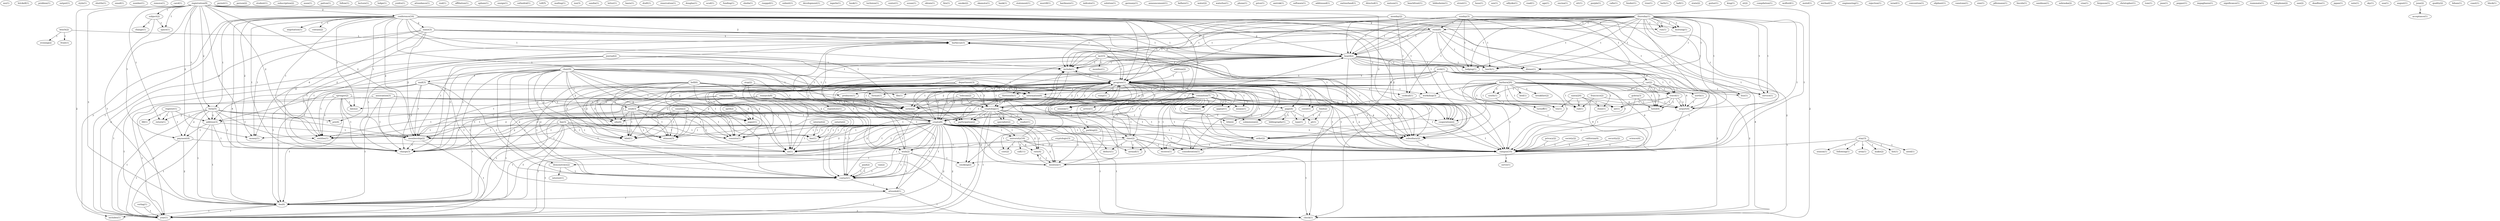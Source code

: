 digraph G {
  wu [ label="wu(1)" ];
  brickell [ label="brickell(1)" ];
  problem [ label="problem(1)" ];
  output [ label="output(1)" ];
  style [ label="style(1)" ];
  shuttle [ label="shuttle(1)" ];
  email [ label="email(1)" ];
  number [ label="number(1)" ];
  remove [ label="remove(1)" ];
  carol [ label="carol(1)" ];
  beach [ label="beach(2)" ];
  evening [ label="evening(2)" ];
  barbecue [ label="barbecue(3)" ];
  front [ label="front(1)" ];
  permit [ label="permit(1)" ];
  person [ label="person(2)" ];
  telecom [ label="telecom(2)" ];
  cryptology [ label="cryptology(5)" ];
  cryptology [ label="cryptology(1)" ];
  series [ label="series(2)" ];
  campus [ label="campus(10)" ];
  student [ label="student(1)" ];
  canada [ label="canada(2)" ];
  edu [ label="edu(4)" ];
  bibd [ label="bibd(1)" ];
  stinson [ label="stinson(3)" ];
  consists [ label="consists(1)" ];
  ne [ label="ne(1)" ];
  bnr [ label="bnr(1)" ];
  subscription [ label="subscription(2)" ];
  noon [ label="noon(1)" ];
  patton [ label="patton(1)" ];
  follow [ label="follow(1)" ];
  lecture [ label="lecture(1)" ];
  lodge [ label="lodge(1)" ];
  ysidro [ label="ysidro(1)" ];
  chair [ label="chair(9)" ];
  send [ label="send(3)" ];
  mail [ label="mail(3)" ];
  format [ label="format(1)" ];
  information [ label="information(6)" ];
  wish [ label="wish(2)" ];
  address [ label="address(3)" ];
  contact [ label="contact(2)" ];
  file [ label="file(1)" ];
  attended [ label="attended(1)" ];
  demonstrate [ label="demonstrate(2)" ];
  produces [ label="produces(1)" ];
  contact [ label="contact(1)" ];
  paper [ label="paper(1)" ];
  ucsb [ label="ucsb(1)" ];
  car [ label="car(2)" ];
  program [ label="program(14)" ];
  travel [ label="travel(1)" ];
  travel [ label="travel(1)" ];
  mention [ label="mention(1)" ];
  hotel [ label="hotel(4)" ];
  program [ label="program(1)" ];
  mention [ label="mention(1)" ];
  attendance [ label="attendance(1)" ];
  real [ label="real(1)" ];
  registration [ label="registration(9)" ];
  conference [ label="conference(16)" ];
  subject [ label="subject(2)" ];
  form [ label="form(5)" ];
  space [ label="space(1)" ];
  money [ label="money(1)" ];
  order [ label="order(2)" ];
  entitles [ label="entitles(1)" ];
  membership [ label="membership(2)" ];
  parking [ label="parking(2)" ];
  charge [ label="charge(3)" ];
  payment [ label="payment(4)" ];
  fee [ label="fee(6)" ];
  year [ label="year(1)" ];
  check [ label="check(1)" ];
  return [ label="return(1)" ];
  affiliation [ label="affiliation(1)" ];
  upham [ label="upham(1)" ];
  negotiation [ label="negotiation(1)" ];
  cooperation [ label="cooperation(2)" ];
  pre [ label="pre(4)" ];
  name [ label="name(3)" ];
  contain [ label="contain(2)" ];
  workshop [ label="workshop(3)" ];
  room [ label="room(6)" ];
  board [ label="board(2)" ];
  date [ label="date(2)" ];
  smoking [ label="smoking(2)" ];
  subsidiary [ label="subsidiary(2)" ];
  board [ label="board(2)" ];
  includes [ label="includes(1)" ];
  include [ label="include(1)" ];
  participation [ label="participation(2)" ];
  north [ label="north(1)" ];
  south [ label="south(1)" ];
  rail [ label="rail(1)" ];
  change [ label="change(1)" ];
  department [ label="department(3)" ];
  thirteenth [ label="thirteenth(1)" ];
  ensign [ label="ensign(1)" ];
  airport [ label="airport(4)" ];
  cathedral [ label="cathedral(1)" ];
  toll [ label="toll(5)" ];
  rump [ label="rump(1)" ];
  committee [ label="committee(7)" ];
  page [ label="page(4)" ];
  submission [ label="submission(2)" ];
  arrive [ label="arrive(1)" ];
  title [ label="title(2)" ];
  crypto [ label="crypto(1)" ];
  time [ label="time(2)" ];
  receive [ label="receive(1)" ];
  cocktail [ label="cocktail(1)" ];
  consideration [ label="consideration(1)" ];
  appear [ label="appear(1)" ];
  crypto [ label="crypto(8)" ];
  means [ label="means(1)" ];
  invitation [ label="invitation(1)" ];
  session [ label="session(1)" ];
  airmail [ label="airmail(1)" ];
  cover [ label="cover(1)" ];
  mailing [ label="mailing(1)" ];
  stop [ label="stop(2)" ];
  inn [ label="inn(3)" ];
  sandia [ label="sandia(1)" ];
  stay [ label="stay(3)" ];
  season [ label="season(1)" ];
  following [ label="following(1)" ];
  area [ label="area(1)" ];
  make [ label="make(2)" ];
  list [ label="list(1)" ];
  need [ label="need(1)" ];
  reader [ label="reader(1)" ];
  specialist [ label="specialist(2)" ];
  letter [ label="letter(1)" ];
  basis [ label="basis(1)" ];
  draft [ label="draft(1)" ];
  reservation [ label="reservation(1)" ];
  douglas [ label="douglas(1)" ];
  bell [ label="bell(6)" ];
  thursday [ label="thursday(1)" ];
  run [ label="run(1)" ];
  bus [ label="bus(1)" ];
  lodging [ label="lodging(1)" ];
  service [ label="service(1)" ];
  dinner [ label="dinner(1)" ];
  lunch [ label="lunch(1)" ];
  morning [ label="morning(1)" ];
  iacr [ label="iacr(3)" ];
  member [ label="member(1)" ];
  ucsd [ label="ucsd(1)" ];
  funding [ label="funding(1)" ];
  sheila [ label="sheila(1)" ];
  rueppel [ label="rueppel(1)" ];
  submit [ label="submit(1)" ];
  development [ label="development(1)" ];
  ingerle [ label="ingerle(1)" ];
  book [ label="book(1)" ];
  barbara [ label="barbara(20)" ];
  turnoff [ label="turnoff(1)" ];
  bed [ label="bed(1)" ];
  breakfast [ label="breakfast(2)" ];
  air [ label="air(1)" ];
  close [ label="close(1)" ];
  try [ label="try(1)" ];
  register [ label="register(1)" ];
  fill [ label="fill(1)" ];
  technion [ label="technion(1)" ];
  center [ label="center(1)" ];
  ocean [ label="ocean(1)" ];
  obtain [ label="obtain(1)" ];
  fire [ label="fire(1)" ];
  smoke [ label="smoke(2)" ];
  sunday [ label="sunday(3)" ];
  okamoto [ label="okamoto(1)" ];
  bank [ label="bank(1)" ];
  statement [ label="statement(1)" ];
  murrill [ label="murrill(1)" ];
  hardware [ label="hardware(1)" ];
  indicate [ label="indicate(1)" ];
  bibliography [ label="bibliography(1)" ];
  type [ label="type(1)" ];
  pt [ label="pt(1)" ];
  solution [ label="solution(1)" ];
  germany [ label="germany(1)" ];
  announcement [ label="announcement(1)" ];
  lodge [ label="lodge(1)" ];
  bellare [ label="bellare(1)" ];
  water [ label="water(2)" ];
  waterloo [ label="waterloo(1)" ];
  springer [ label="springer(2)" ];
  phone [ label="phone(1)" ];
  thursday [ label="thursday(1)" ];
  monday [ label="monday(2)" ];
  deduct [ label="deduct(1)" ];
  university [ label="university(16)" ];
  rate [ label="rate(4)" ];
  limit [ label="limit(2)" ];
  price [ label="price(1)" ];
  amtrak [ label="amtrak(1)" ];
  software [ label="software(1)" ];
  computer [ label="computer(6)" ];
  fax [ label="fax(3)" ];
  addressed [ label="addressed(1)" ];
  switzerland [ label="switzerland(1)" ];
  paul [ label="paul(2)" ];
  directed [ label="directed(1)" ];
  watson [ label="watson(1)" ];
  beachfront [ label="beachfront(1)" ];
  journal [ label="journal(2)" ];
  hildesheim [ label="hildesheim(1)" ];
  street [ label="street(1)" ];
  hoss [ label="hoss(1)" ];
  research [ label="research(8)" ];
  expository [ label="expository(1)" ];
  sex [ label="sex(1)" ];
  odlyzko [ label="odlyzko(1)" ];
  road [ label="road(1)" ];
  association [ label="association(3)" ];
  cost [ label="cost(2)" ];
  age [ label="age(1)" ];
  encina [ label="encina(1)" ];
  ntt [ label="ntt(1)" ];
  purple [ label="purple(1)" ];
  calle [ label="calle(1)" ];
  fender [ label="fender(1)" ];
  privacy [ label="privacy(2)" ];
  society [ label="society(2)" ];
  tree [ label="tree(1)" ];
  bath [ label="bath(1)" ];
  hall [ label="hall(1)" ];
  van [ label="van(2)" ];
  state [ label="state(2)" ];
  guitar [ label="guitar(1)" ];
  king [ label="king(1)" ];
  st [ label="st(2)" ];
  ontario [ label="ontario(2)" ];
  compilation [ label="compilation(1)" ];
  wolford [ label="wolford(1)" ];
  addition [ label="addition(2)" ];
  motel [ label="motel(1)" ];
  michael [ label="michael(1)" ];
  francisco [ label="francisco(2)" ];
  engineering [ label="engineering(1)" ];
  california [ label="california(4)" ];
  rejection [ label="rejection(1)" ];
  israel [ label="israel(1)" ];
  goleta [ label="goleta(3)" ];
  convention [ label="convention(1)" ];
  oliphant [ label="oliphant(1)" ];
  vanstone [ label="vanstone(1)" ];
  size [ label="size(1)" ];
  call [ label="call(11)" ];
  ucsb [ label="ucsb(1)" ];
  verlag [ label="verlag(1)" ];
  internet [ label="internet(2)" ];
  interest [ label="interest(1)" ];
  santa [ label="santa(20)" ];
  pfitzmann [ label="pfitzmann(1)" ];
  lincoln [ label="lincoln(1)" ];
  sandman [ label="sandman(1)" ];
  nebraska [ label="nebraska(2)" ];
  security [ label="security(2)" ];
  vina [ label="vina(1)" ];
  ferguson [ label="ferguson(1)" ];
  science [ label="science(4)" ];
  christopher [ label="christopher(1)" ];
  tom [ label="tom(1)" ];
  jean [ label="jean(1)" ];
  april [ label="april(2)" ];
  pepper [ label="pepper(1)" ];
  impagliazzo [ label="impagliazzo(1)" ];
  cryptologic [ label="cryptologic(3)" ];
  significance [ label="significance(1)" ];
  roommate [ label="roommate(1)" ];
  telephone [ label="telephone(2)" ];
  serve [ label="serve(1)" ];
  san [ label="san(2)" ];
  deadline [ label="deadline(1)" ];
  japan [ label="japan(1)" ];
  note [ label="note(1)" ];
  sky [ label="sky(1)" ];
  usa [ label="usa(1)" ];
  august [ label="august(1)" ];
  june [ label="june(2)" ];
  acceptance [ label="acceptance(1)" ];
  quality [ label="quality(2)" ];
  biham [ label="biham(1)" ];
  coast [ label="coast(1)" ];
  block [ label="block(1)" ];
  beach -> evening [ label="1" ];
  beach -> barbecue [ label="1" ];
  beach -> front [ label="1" ];
  telecom -> cryptology [ label="1" ];
  telecom -> cryptology [ label="1" ];
  telecom -> series [ label="1" ];
  telecom -> campus [ label="1" ];
  canada -> edu [ label="1" ];
  canada -> bibd [ label="1" ];
  canada -> stinson [ label="1" ];
  canada -> consists [ label="1" ];
  canada -> ne [ label="1" ];
  canada -> bnr [ label="1" ];
  chair -> send [ label="1" ];
  chair -> mail [ label="1" ];
  chair -> format [ label="1" ];
  chair -> edu [ label="2" ];
  chair -> information [ label="1" ];
  chair -> wish [ label="1" ];
  chair -> address [ label="1" ];
  chair -> bibd [ label="2" ];
  chair -> contact [ label="2" ];
  chair -> file [ label="1" ];
  chair -> attended [ label="1" ];
  chair -> stinson [ label="2" ];
  chair -> consists [ label="2" ];
  chair -> demonstrate [ label="1" ];
  chair -> produces [ label="1" ];
  chair -> ne [ label="2" ];
  chair -> contact [ label="2" ];
  chair -> paper [ label="1" ];
  ucsb -> car [ label="1" ];
  ucsb -> program [ label="1" ];
  ucsb -> travel [ label="1" ];
  ucsb -> travel [ label="1" ];
  ucsb -> mention [ label="1" ];
  ucsb -> hotel [ label="1" ];
  ucsb -> campus [ label="1" ];
  ucsb -> program [ label="1" ];
  ucsb -> mention [ label="1" ];
  registration -> conference [ label="2" ];
  registration -> subject [ label="1" ];
  registration -> form [ label="2" ];
  registration -> space [ label="1" ];
  registration -> money [ label="2" ];
  registration -> order [ label="2" ];
  registration -> entitles [ label="2" ];
  registration -> address [ label="1" ];
  registration -> membership [ label="2" ];
  registration -> parking [ label="1" ];
  registration -> charge [ label="2" ];
  registration -> payment [ label="1" ];
  registration -> fee [ label="3" ];
  registration -> year [ label="2" ];
  registration -> check [ label="2" ];
  registration -> return [ label="1" ];
  conference -> form [ label="1" ];
  conference -> program [ label="1" ];
  conference -> negotiation [ label="1" ];
  conference -> cooperation [ label="1" ];
  conference -> pre [ label="1" ];
  conference -> name [ label="2" ];
  conference -> contain [ label="1" ];
  conference -> workshop [ label="1" ];
  conference -> room [ label="2" ];
  conference -> money [ label="2" ];
  conference -> board [ label="2" ];
  conference -> order [ label="2" ];
  conference -> entitles [ label="1" ];
  conference -> date [ label="3" ];
  conference -> barbecue [ label="2" ];
  conference -> smoking [ label="2" ];
  conference -> subsidiary [ label="1" ];
  conference -> membership [ label="2" ];
  conference -> series [ label="1" ];
  conference -> board [ label="2" ];
  conference -> charge [ label="1" ];
  conference -> fee [ label="4" ];
  conference -> includes [ label="3" ];
  conference -> include [ label="1" ];
  conference -> campus [ label="2" ];
  conference -> year [ label="1" ];
  conference -> program [ label="1" ];
  conference -> check [ label="2" ];
  conference -> participation [ label="1" ];
  car -> north [ label="1" ];
  car -> south [ label="1" ];
  car -> travel [ label="1" ];
  car -> travel [ label="1" ];
  car -> hotel [ label="1" ];
  car -> rail [ label="1" ];
  car -> campus [ label="1" ];
  subject -> space [ label="1" ];
  subject -> fee [ label="1" ];
  subject -> change [ label="1" ];
  department -> cryptology [ label="1" ];
  department -> thirteenth [ label="1" ];
  department -> edu [ label="1" ];
  department -> cooperation [ label="2" ];
  department -> cryptology [ label="1" ];
  department -> bibd [ label="1" ];
  department -> subsidiary [ label="2" ];
  department -> series [ label="1" ];
  department -> stinson [ label="1" ];
  department -> consists [ label="1" ];
  department -> ne [ label="1" ];
  department -> campus [ label="1" ];
  form -> pre [ label="1" ];
  form -> entitles [ label="1" ];
  form -> address [ label="2" ];
  form -> membership [ label="1" ];
  form -> parking [ label="1" ];
  form -> charge [ label="1" ];
  form -> payment [ label="2" ];
  form -> fee [ label="1" ];
  form -> year [ label="1" ];
  form -> return [ label="2" ];
  north -> airport [ label="1" ];
  program -> cryptology [ label="2" ];
  program -> send [ label="2" ];
  program -> thirteenth [ label="1" ];
  program -> format [ label="1" ];
  program -> edu [ label="2" ];
  program -> rump [ label="2" ];
  program -> cooperation [ label="1" ];
  program -> committee [ label="2" ];
  program -> page [ label="1" ];
  program -> submission [ label="1" ];
  program -> arrive [ label="1" ];
  program -> cryptology [ label="2" ];
  program -> workshop [ label="1" ];
  program -> title [ label="1" ];
  program -> crypto [ label="1" ];
  program -> order [ label="1" ];
  program -> time [ label="1" ];
  program -> receive [ label="1" ];
  program -> address [ label="1" ];
  program -> cocktail [ label="1" ];
  program -> bibd [ label="2" ];
  program -> subsidiary [ label="1" ];
  program -> membership [ label="1" ];
  program -> file [ label="1" ];
  program -> consideration [ label="1" ];
  program -> series [ label="1" ];
  program -> stinson [ label="2" ];
  program -> appear [ label="1" ];
  program -> crypto [ label="1" ];
  program -> means [ label="1" ];
  program -> invitation [ label="1" ];
  program -> session [ label="2" ];
  program -> airmail [ label="1" ];
  program -> consists [ label="2" ];
  program -> cover [ label="1" ];
  program -> produces [ label="1" ];
  program -> ne [ label="2" ];
  program -> include [ label="1" ];
  program -> paper [ label="1" ];
  stop -> information [ label="1" ];
  stop -> contact [ label="1" ];
  stop -> contact [ label="1" ];
  stay -> season [ label="1" ];
  stay -> following [ label="1" ];
  stay -> area [ label="1" ];
  stay -> make [ label="1" ];
  stay -> campus [ label="1" ];
  stay -> list [ label="1" ];
  stay -> need [ label="1" ];
  cryptology -> cooperation [ label="1" ];
  cryptology -> entitles [ label="1" ];
  cryptology -> subsidiary [ label="1" ];
  cryptology -> membership [ label="2" ];
  cryptology -> charge [ label="1" ];
  cryptology -> fee [ label="1" ];
  cryptology -> reader [ label="1" ];
  cryptology -> include [ label="1" ];
  cryptology -> year [ label="1" ];
  cryptology -> program [ label="1" ];
  cryptology -> participation [ label="1" ];
  cryptology -> specialist [ label="1" ];
  send -> edu [ label="1" ];
  send -> address [ label="1" ];
  send -> bibd [ label="1" ];
  send -> stinson [ label="1" ];
  send -> consists [ label="1" ];
  send -> ne [ label="1" ];
  send -> paper [ label="1" ];
  mail -> information [ label="1" ];
  mail -> entitles [ label="1" ];
  mail -> membership [ label="1" ];
  mail -> contact [ label="1" ];
  mail -> charge [ label="1" ];
  mail -> fee [ label="1" ];
  mail -> contact [ label="1" ];
  mail -> year [ label="1" ];
  thirteenth -> cryptology [ label="1" ];
  thirteenth -> series [ label="1" ];
  thirteenth -> campus [ label="1" ];
  bell -> edu [ label="2" ];
  bell -> cooperation [ label="2" ];
  bell -> cryptology [ label="1" ];
  bell -> information [ label="1" ];
  bell -> bibd [ label="2" ];
  bell -> subsidiary [ label="2" ];
  bell -> contact [ label="1" ];
  bell -> series [ label="1" ];
  bell -> stinson [ label="2" ];
  bell -> consists [ label="2" ];
  bell -> ne [ label="2" ];
  bell -> contact [ label="1" ];
  bell -> campus [ label="1" ];
  thursday -> room [ label="1" ];
  thursday -> board [ label="1" ];
  thursday -> run [ label="1" ];
  thursday -> bus [ label="1" ];
  thursday -> board [ label="1" ];
  thursday -> lodging [ label="1" ];
  thursday -> service [ label="1" ];
  thursday -> dinner [ label="1" ];
  thursday -> lunch [ label="1" ];
  thursday -> airport [ label="1" ];
  thursday -> morning [ label="1" ];
  thursday -> include [ label="1" ];
  thursday -> campus [ label="1" ];
  iacr -> cooperation [ label="1" ];
  iacr -> member [ label="1" ];
  iacr -> wish [ label="1" ];
  iacr -> subsidiary [ label="1" ];
  iacr -> membership [ label="1" ];
  iacr -> include [ label="1" ];
  iacr -> campus [ label="1" ];
  iacr -> program [ label="1" ];
  iacr -> participation [ label="1" ];
  barbara -> cooperation [ label="4" ];
  barbara -> south [ label="3" ];
  barbara -> cryptology [ label="2" ];
  barbara -> workshop [ label="1" ];
  barbara -> information [ label="1" ];
  barbara -> crypto [ label="2" ];
  barbara -> turnoff [ label="1" ];
  barbara -> bus [ label="1" ];
  barbara -> subsidiary [ label="4" ];
  barbara -> travel [ label="1" ];
  barbara -> series [ label="2" ];
  barbara -> travel [ label="1" ];
  barbara -> service [ label="1" ];
  barbara -> crypto [ label="2" ];
  barbara -> bed [ label="1" ];
  barbara -> breakfast [ label="1" ];
  barbara -> hotel [ label="1" ];
  barbara -> air [ label="1" ];
  barbara -> close [ label="1" ];
  barbara -> airport [ label="4" ];
  barbara -> rail [ label="1" ];
  barbara -> campus [ label="9" ];
  barbara -> try [ label="1" ];
  register -> address [ label="1" ];
  register -> payment [ label="1" ];
  register -> fill [ label="1" ];
  register -> return [ label="1" ];
  cooperation -> campus [ label="1" ];
  sunday -> room [ label="1" ];
  sunday -> board [ label="1" ];
  sunday -> cocktail [ label="1" ];
  sunday -> bus [ label="1" ];
  sunday -> board [ label="1" ];
  sunday -> lodging [ label="1" ];
  sunday -> service [ label="1" ];
  sunday -> dinner [ label="1" ];
  sunday -> lunch [ label="1" ];
  sunday -> airport [ label="1" ];
  sunday -> include [ label="2" ];
  sunday -> campus [ label="1" ];
  sunday -> program [ label="1" ];
  south -> turnoff [ label="1" ];
  name -> money [ label="1" ];
  name -> board [ label="1" ];
  name -> order [ label="1" ];
  name -> entitles [ label="2" ];
  name -> barbecue [ label="1" ];
  name -> membership [ label="2" ];
  name -> board [ label="1" ];
  name -> charge [ label="2" ];
  name -> year [ label="2" ];
  name -> check [ label="1" ];
  committee -> page [ label="1" ];
  committee -> submission [ label="1" ];
  committee -> arrive [ label="1" ];
  committee -> cryptology [ label="1" ];
  committee -> title [ label="1" ];
  committee -> crypto [ label="1" ];
  committee -> order [ label="1" ];
  committee -> time [ label="1" ];
  committee -> receive [ label="1" ];
  committee -> bibd [ label="1" ];
  committee -> subsidiary [ label="2" ];
  committee -> consideration [ label="1" ];
  committee -> series [ label="1" ];
  committee -> stinson [ label="1" ];
  committee -> appear [ label="1" ];
  committee -> crypto [ label="1" ];
  committee -> means [ label="1" ];
  committee -> invitation [ label="1" ];
  committee -> session [ label="1" ];
  committee -> airmail [ label="1" ];
  committee -> consists [ label="1" ];
  committee -> ne [ label="1" ];
  committee -> campus [ label="1" ];
  page -> bibliography [ label="1" ];
  page -> submission [ label="2" ];
  page -> title [ label="1" ];
  page -> type [ label="1" ];
  page -> pt [ label="1" ];
  cryptology -> entitles [ label="1" ];
  cryptology -> subsidiary [ label="1" ];
  cryptology -> membership [ label="2" ];
  cryptology -> charge [ label="1" ];
  cryptology -> fee [ label="1" ];
  cryptology -> reader [ label="1" ];
  cryptology -> include [ label="1" ];
  cryptology -> year [ label="1" ];
  cryptology -> program [ label="1" ];
  cryptology -> participation [ label="1" ];
  cryptology -> specialist [ label="1" ];
  springer -> entitles [ label="1" ];
  springer -> date [ label="1" ];
  springer -> membership [ label="1" ];
  springer -> series [ label="1" ];
  springer -> charge [ label="1" ];
  springer -> fee [ label="1" ];
  springer -> year [ label="1" ];
  workshop -> cover [ label="1" ];
  workshop -> campus [ label="1" ];
  thursday -> room [ label="1" ];
  thursday -> board [ label="1" ];
  thursday -> run [ label="1" ];
  thursday -> bus [ label="1" ];
  thursday -> board [ label="1" ];
  thursday -> lodging [ label="1" ];
  thursday -> service [ label="1" ];
  thursday -> dinner [ label="1" ];
  thursday -> lunch [ label="1" ];
  thursday -> airport [ label="1" ];
  thursday -> morning [ label="1" ];
  thursday -> include [ label="1" ];
  thursday -> campus [ label="1" ];
  room -> money [ label="4" ];
  room -> order [ label="4" ];
  room -> barbecue [ label="4" ];
  room -> lodging [ label="1" ];
  room -> charge [ label="1" ];
  room -> dinner [ label="1" ];
  room -> lunch [ label="1" ];
  room -> include [ label="1" ];
  room -> check [ label="4" ];
  information -> crypto [ label="1" ];
  information -> subsidiary [ label="1" ];
  information -> contact [ label="1" ];
  information -> series [ label="1" ];
  information -> crypto [ label="1" ];
  information -> air [ label="1" ];
  information -> contact [ label="1" ];
  information -> airport [ label="1" ];
  information -> campus [ label="1" ];
  information -> try [ label="1" ];
  monday -> run [ label="1" ];
  monday -> cocktail [ label="1" ];
  monday -> morning [ label="1" ];
  monday -> include [ label="1" ];
  monday -> program [ label="1" ];
  crypto -> money [ label="1" ];
  crypto -> board [ label="1" ];
  crypto -> order [ label="1" ];
  crypto -> entitles [ label="2" ];
  crypto -> time [ label="1" ];
  crypto -> wish [ label="1" ];
  crypto -> barbecue [ label="1" ];
  crypto -> bibd [ label="1" ];
  crypto -> smoking [ label="1" ];
  crypto -> subsidiary [ label="3" ];
  crypto -> membership [ label="2" ];
  crypto -> contact [ label="1" ];
  crypto -> deduct [ label="1" ];
  crypto -> stinson [ label="1" ];
  crypto -> board [ label="1" ];
  crypto -> charge [ label="2" ];
  crypto -> fee [ label="3" ];
  crypto -> mention [ label="2" ];
  crypto -> consists [ label="1" ];
  crypto -> university [ label="1" ];
  crypto -> ne [ label="1" ];
  crypto -> contact [ label="1" ];
  crypto -> bnr [ label="1" ];
  crypto -> campus [ label="1" ];
  crypto -> year [ label="2" ];
  crypto -> check [ label="1" ];
  crypto -> rate [ label="2" ];
  crypto -> mention [ label="2" ];
  limit -> type [ label="1" ];
  limit -> pt [ label="1" ];
  computer -> date [ label="1" ];
  computer -> bibd [ label="1" ];
  computer -> subsidiary [ label="4" ];
  computer -> series [ label="3" ];
  computer -> stinson [ label="1" ];
  computer -> crypto [ label="2" ];
  computer -> consists [ label="1" ];
  computer -> ne [ label="1" ];
  computer -> campus [ label="2" ];
  board -> order [ label="2" ];
  board -> lodging [ label="1" ];
  board -> charge [ label="1" ];
  board -> dinner [ label="1" ];
  board -> lunch [ label="1" ];
  board -> include [ label="1" ];
  board -> check [ label="2" ];
  fax -> entitles [ label="1" ];
  fax -> bibd [ label="1" ];
  fax -> membership [ label="1" ];
  fax -> stinson [ label="1" ];
  fax -> charge [ label="1" ];
  fax -> fee [ label="1" ];
  fax -> consists [ label="1" ];
  fax -> ne [ label="1" ];
  fax -> bnr [ label="1" ];
  fax -> year [ label="1" ];
  order -> receive [ label="1" ];
  order -> consideration [ label="1" ];
  time -> receive [ label="1" ];
  time -> wish [ label="1" ];
  time -> barbecue [ label="1" ];
  time -> smoking [ label="1" ];
  time -> consideration [ label="1" ];
  time -> deduct [ label="1" ];
  time -> board [ label="1" ];
  time -> airmail [ label="1" ];
  time -> check [ label="1" ];
  wish -> barbecue [ label="1" ];
  wish -> smoking [ label="1" ];
  wish -> contact [ label="1" ];
  wish -> attended [ label="1" ];
  wish -> board [ label="1" ];
  wish -> demonstrate [ label="1" ];
  wish -> contact [ label="1" ];
  wish -> check [ label="1" ];
  paul -> contact [ label="1" ];
  paul -> contact [ label="1" ];
  address -> membership [ label="1" ];
  address -> charge [ label="1" ];
  address -> payment [ label="1" ];
  address -> fee [ label="1" ];
  address -> year [ label="1" ];
  journal -> charge [ label="1" ];
  journal -> fee [ label="1" ];
  journal -> include [ label="1" ];
  journal -> year [ label="1" ];
  journal -> program [ label="1" ];
  journal -> participation [ label="1" ];
  barbecue -> board [ label="2" ];
  barbecue -> charge [ label="1" ];
  barbecue -> check [ label="1" ];
  research -> subsidiary [ label="4" ];
  research -> membership [ label="1" ];
  research -> contact [ label="1" ];
  research -> series [ label="2" ];
  research -> crypto [ label="2" ];
  research -> charge [ label="1" ];
  research -> fee [ label="1" ];
  research -> expository [ label="1" ];
  research -> contact [ label="1" ];
  research -> campus [ label="2" ];
  research -> year [ label="1" ];
  subsidiary -> campus [ label="1" ];
  membership -> charge [ label="1" ];
  membership -> year [ label="1" ];
  association -> series [ label="1" ];
  association -> charge [ label="1" ];
  association -> fee [ label="1" ];
  association -> campus [ label="1" ];
  association -> year [ label="1" ];
  travel -> hotel [ label="1" ];
  travel -> air [ label="1" ];
  travel -> airport [ label="1" ];
  parking -> cost [ label="1" ];
  parking -> campus [ label="1" ];
  contact -> attended [ label="1" ];
  attended -> board [ label="1" ];
  attended -> fee [ label="1" ];
  attended -> check [ label="1" ];
  series -> crypto [ label="1" ];
  privacy -> campus [ label="1" ];
  society -> campus [ label="1" ];
  travel -> hotel [ label="1" ];
  travel -> air [ label="1" ];
  travel -> airport [ label="1" ];
  board -> lodging [ label="1" ];
  board -> charge [ label="1" ];
  board -> dinner [ label="1" ];
  board -> lunch [ label="1" ];
  board -> include [ label="1" ];
  board -> check [ label="2" ];
  crypto -> charge [ label="2" ];
  crypto -> fee [ label="3" ];
  crypto -> mention [ label="2" ];
  crypto -> consists [ label="1" ];
  crypto -> university [ label="1" ];
  crypto -> ne [ label="1" ];
  crypto -> contact [ label="1" ];
  crypto -> bnr [ label="1" ];
  crypto -> campus [ label="1" ];
  crypto -> year [ label="2" ];
  crypto -> check [ label="1" ];
  crypto -> rate [ label="2" ];
  crypto -> mention [ label="2" ];
  van -> contact [ label="1" ];
  payment -> fee [ label="2" ];
  payment -> year [ label="1" ];
  payment -> check [ label="1" ];
  ontario -> bnr [ label="1" ];
  fee -> includes [ label="1" ];
  fee -> year [ label="1" ];
  fee -> check [ label="3" ];
  addition -> session [ label="1" ];
  addition -> program [ label="1" ];
  mention -> program [ label="1" ];
  mention -> rate [ label="1" ];
  francisco -> airport [ label="1" ];
  francisco -> rail [ label="1" ];
  california -> campus [ label="3" ];
  goleta -> hotel [ label="1" ];
  goleta -> campus [ label="1" ];
  hotel -> campus [ label="1" ];
  university -> ne [ label="1" ];
  university -> cost [ label="1" ];
  university -> campus [ label="3" ];
  university -> program [ label="1" ];
  university -> rate [ label="4" ];
  university -> call [ label="1" ];
  university -> mention [ label="2" ];
  ucsb -> campus [ label="1" ];
  ucsb -> program [ label="1" ];
  ucsb -> mention [ label="1" ];
  verlag -> year [ label="1" ];
  internet -> ne [ label="1" ];
  internet -> bnr [ label="1" ];
  demonstrate -> interest [ label="1" ];
  demonstrate -> contact [ label="1" ];
  santa -> close [ label="1" ];
  santa -> airport [ label="4" ];
  santa -> rail [ label="1" ];
  santa -> campus [ label="9" ];
  santa -> try [ label="1" ];
  security -> campus [ label="1" ];
  airport -> campus [ label="1" ];
  science -> campus [ label="1" ];
  april -> paper [ label="1" ];
  cryptologic -> campus [ label="1" ];
  cryptologic -> year [ label="1" ];
  include -> program [ label="1" ];
  include -> participation [ label="1" ];
  campus -> serve [ label="1" ];
  program -> paper [ label="1" ];
  rate -> mention [ label="1" ];
  june -> acceptance [ label="1" ];
}
